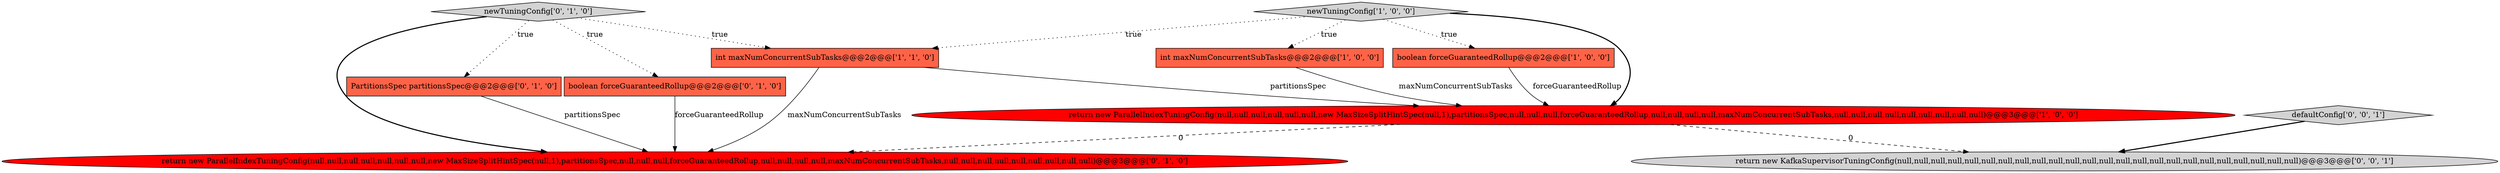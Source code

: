 digraph {
8 [style = filled, label = "return new ParallelIndexTuningConfig(null,null,null,null,null,null,null,new MaxSizeSplitHintSpec(null,1),partitionsSpec,null,null,null,forceGuaranteedRollup,null,null,null,null,maxNumConcurrentSubTasks,null,null,null,null,null,null,null,null,null)@@@3@@@['0', '1', '0']", fillcolor = red, shape = ellipse image = "AAA1AAABBB2BBB"];
5 [style = filled, label = "PartitionsSpec partitionsSpec@@@2@@@['0', '1', '0']", fillcolor = tomato, shape = box image = "AAA0AAABBB2BBB"];
7 [style = filled, label = "boolean forceGuaranteedRollup@@@2@@@['0', '1', '0']", fillcolor = tomato, shape = box image = "AAA0AAABBB2BBB"];
2 [style = filled, label = "int maxNumConcurrentSubTasks@@@2@@@['1', '0', '0']", fillcolor = tomato, shape = box image = "AAA0AAABBB1BBB"];
1 [style = filled, label = "boolean forceGuaranteedRollup@@@2@@@['1', '0', '0']", fillcolor = tomato, shape = box image = "AAA0AAABBB1BBB"];
9 [style = filled, label = "defaultConfig['0', '0', '1']", fillcolor = lightgray, shape = diamond image = "AAA0AAABBB3BBB"];
0 [style = filled, label = "return new ParallelIndexTuningConfig(null,null,null,null,null,null,new MaxSizeSplitHintSpec(null,1),partitionsSpec,null,null,null,forceGuaranteedRollup,null,null,null,null,maxNumConcurrentSubTasks,null,null,null,null,null,null,null,null,null)@@@3@@@['1', '0', '0']", fillcolor = red, shape = ellipse image = "AAA1AAABBB1BBB"];
6 [style = filled, label = "newTuningConfig['0', '1', '0']", fillcolor = lightgray, shape = diamond image = "AAA0AAABBB2BBB"];
10 [style = filled, label = "return new KafkaSupervisorTuningConfig(null,null,null,null,null,null,null,null,null,null,null,null,null,null,null,null,null,null,null,null,null,null,null,null)@@@3@@@['0', '0', '1']", fillcolor = lightgray, shape = ellipse image = "AAA0AAABBB3BBB"];
3 [style = filled, label = "int maxNumConcurrentSubTasks@@@2@@@['1', '1', '0']", fillcolor = tomato, shape = box image = "AAA0AAABBB1BBB"];
4 [style = filled, label = "newTuningConfig['1', '0', '0']", fillcolor = lightgray, shape = diamond image = "AAA0AAABBB1BBB"];
7->8 [style = solid, label="forceGuaranteedRollup"];
0->8 [style = dashed, label="0"];
1->0 [style = solid, label="forceGuaranteedRollup"];
4->3 [style = dotted, label="true"];
4->0 [style = bold, label=""];
6->3 [style = dotted, label="true"];
3->0 [style = solid, label="partitionsSpec"];
5->8 [style = solid, label="partitionsSpec"];
9->10 [style = bold, label=""];
4->1 [style = dotted, label="true"];
0->10 [style = dashed, label="0"];
4->2 [style = dotted, label="true"];
3->8 [style = solid, label="maxNumConcurrentSubTasks"];
6->8 [style = bold, label=""];
6->5 [style = dotted, label="true"];
2->0 [style = solid, label="maxNumConcurrentSubTasks"];
6->7 [style = dotted, label="true"];
}
